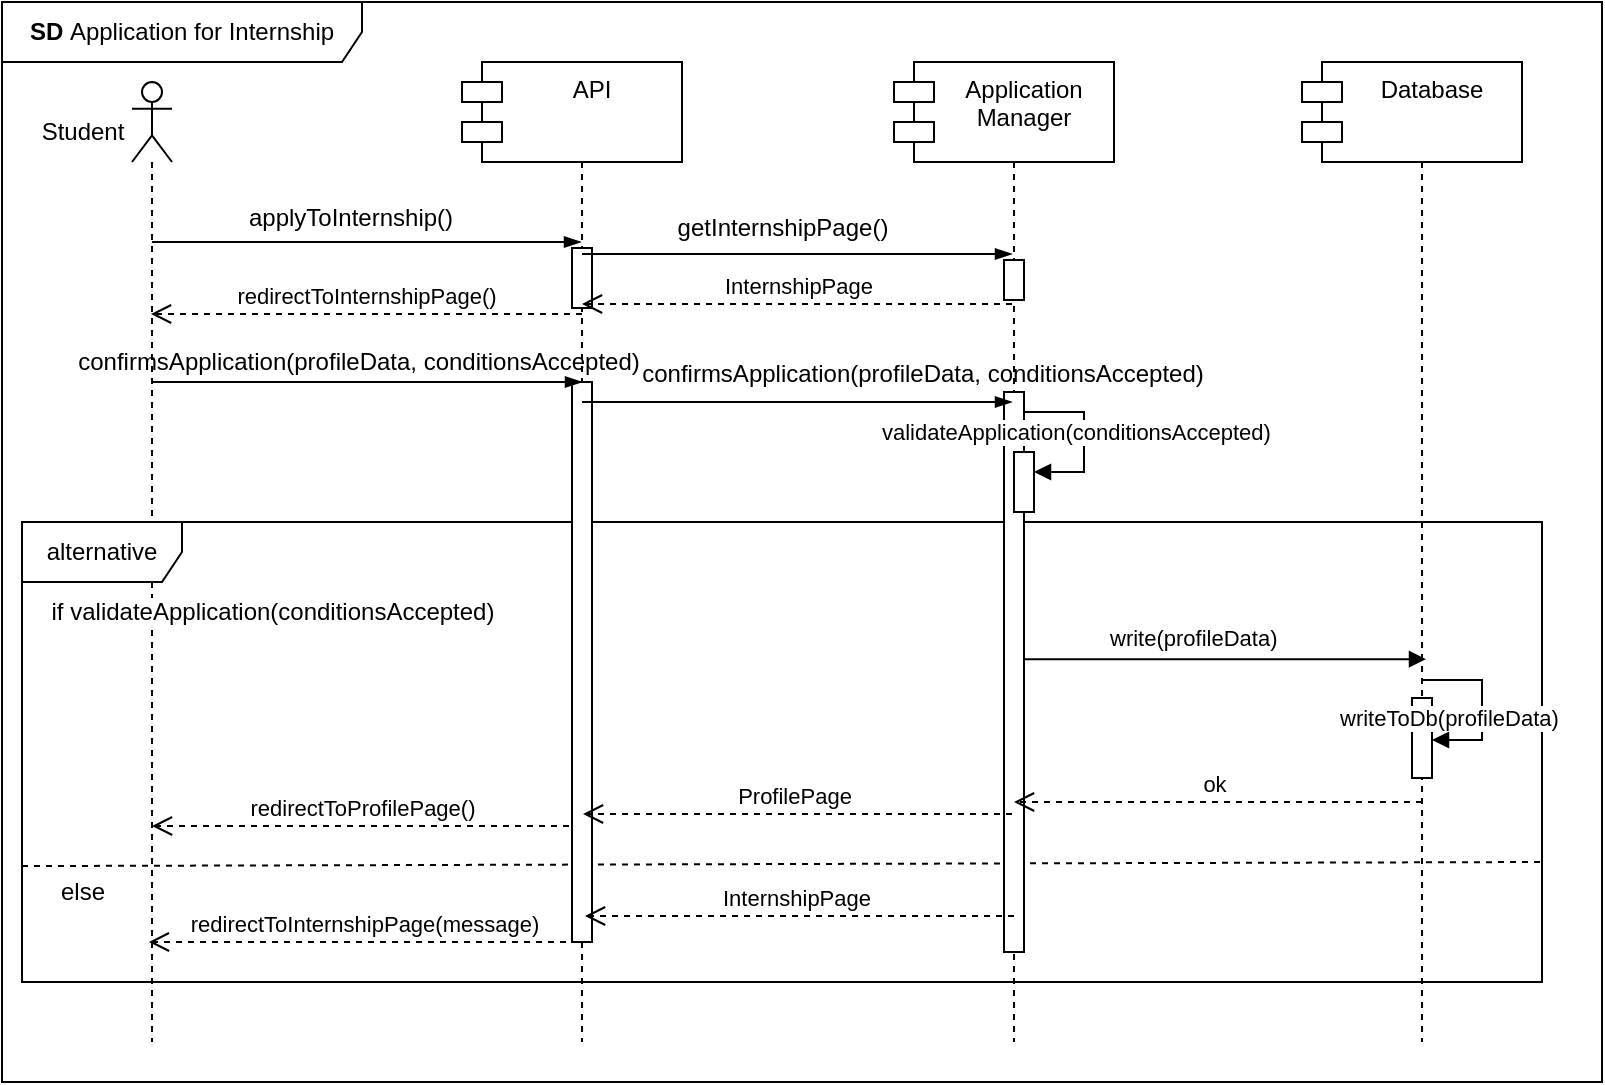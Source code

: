 <mxfile version="25.0.3">
  <diagram name="Page-1" id="2YBvvXClWsGukQMizWep">
    <mxGraphModel dx="892" dy="601" grid="1" gridSize="10" guides="1" tooltips="1" connect="1" arrows="1" fold="1" page="1" pageScale="1" pageWidth="850" pageHeight="1100" math="0" shadow="0">
      <root>
        <mxCell id="0" />
        <mxCell id="1" parent="0" />
        <mxCell id="D38OKHqPYw2myRERGLZU-6" value=":Object" style="shape=umlLifeline;perimeter=lifelinePerimeter;whiteSpace=wrap;html=1;container=1;dropTarget=0;collapsible=0;recursiveResize=0;outlineConnect=0;portConstraint=eastwest;newEdgeStyle={&quot;curved&quot;:0,&quot;rounded&quot;:0};" vertex="1" parent="1">
          <mxGeometry x="536" y="40" width="100" height="480" as="geometry" />
        </mxCell>
        <mxCell id="D38OKHqPYw2myRERGLZU-23" value="" style="html=1;points=[[0,0,0,0,5],[0,1,0,0,-5],[1,0,0,0,5],[1,1,0,0,-5]];perimeter=orthogonalPerimeter;outlineConnect=0;targetShapes=umlLifeline;portConstraint=eastwest;newEdgeStyle={&quot;curved&quot;:0,&quot;rounded&quot;:0};" vertex="1" parent="D38OKHqPYw2myRERGLZU-6">
          <mxGeometry x="45" y="89" width="10" height="20" as="geometry" />
        </mxCell>
        <mxCell id="CObYJEAy56xA2G8EUnc1-1" value="S&amp;amp;C" style="shape=umlLifeline;perimeter=lifelinePerimeter;whiteSpace=wrap;html=1;container=1;dropTarget=0;collapsible=0;recursiveResize=0;outlineConnect=0;portConstraint=eastwest;newEdgeStyle={&quot;edgeStyle&quot;:&quot;elbowEdgeStyle&quot;,&quot;elbow&quot;:&quot;vertical&quot;,&quot;curved&quot;:0,&quot;rounded&quot;:0};" parent="1" vertex="1">
          <mxGeometry x="320" y="40" width="100" height="480" as="geometry" />
        </mxCell>
        <mxCell id="CObYJEAy56xA2G8EUnc1-6" value="" style="shape=umlLifeline;perimeter=lifelinePerimeter;whiteSpace=wrap;html=1;container=1;dropTarget=0;collapsible=0;recursiveResize=0;outlineConnect=0;portConstraint=eastwest;newEdgeStyle={&quot;curved&quot;:0,&quot;rounded&quot;:0};participant=umlActor;" parent="1" vertex="1">
          <mxGeometry x="145" y="40" width="20" height="480" as="geometry" />
        </mxCell>
        <mxCell id="CObYJEAy56xA2G8EUnc1-7" value="Student" style="text;html=1;align=center;verticalAlign=middle;resizable=0;points=[];autosize=1;strokeColor=none;fillColor=none;" parent="1" vertex="1">
          <mxGeometry x="90" y="50" width="60" height="30" as="geometry" />
        </mxCell>
        <mxCell id="CObYJEAy56xA2G8EUnc1-9" value="applyToInternship()" style="text;html=1;align=center;verticalAlign=middle;resizable=0;points=[];autosize=1;strokeColor=none;fillColor=none;" parent="1" vertex="1">
          <mxGeometry x="189" y="93" width="130" height="30" as="geometry" />
        </mxCell>
        <mxCell id="CObYJEAy56xA2G8EUnc1-14" value="alternative" style="shape=umlFrame;whiteSpace=wrap;html=1;pointerEvents=0;width=80;height=30;" parent="1" vertex="1">
          <mxGeometry x="90" y="260" width="760" height="230" as="geometry" />
        </mxCell>
        <mxCell id="CObYJEAy56xA2G8EUnc1-15" value="&lt;b&gt;SD&lt;/b&gt;&amp;nbsp;Application for Internship" style="shape=umlFrame;whiteSpace=wrap;html=1;pointerEvents=0;width=180;height=30;" parent="1" vertex="1">
          <mxGeometry x="80" width="800" height="540" as="geometry" />
        </mxCell>
        <mxCell id="CObYJEAy56xA2G8EUnc1-17" value="" style="endArrow=none;dashed=1;html=1;rounded=0;exitX=0;exitY=0.748;exitDx=0;exitDy=0;exitPerimeter=0;" parent="1" edge="1" source="CObYJEAy56xA2G8EUnc1-14">
          <mxGeometry width="50" height="50" relative="1" as="geometry">
            <mxPoint x="100.0" y="430" as="sourcePoint" />
            <mxPoint x="850" y="430" as="targetPoint" />
          </mxGeometry>
        </mxCell>
        <mxCell id="CObYJEAy56xA2G8EUnc1-19" value="else" style="text;html=1;align=center;verticalAlign=middle;resizable=0;points=[];autosize=1;strokeColor=none;fillColor=none;" parent="1" vertex="1">
          <mxGeometry x="95" y="430" width="50" height="30" as="geometry" />
        </mxCell>
        <mxCell id="CObYJEAy56xA2G8EUnc1-20" value="if validateApplication(conditionsAccepted)" style="text;html=1;align=center;verticalAlign=middle;resizable=0;points=[];autosize=1;strokeColor=none;fillColor=none;labelBackgroundColor=default;" parent="1" vertex="1">
          <mxGeometry x="95" y="290" width="240" height="30" as="geometry" />
        </mxCell>
        <mxCell id="CObYJEAy56xA2G8EUnc1-24" value="redirectToInternshipPage(message)" style="html=1;verticalAlign=bottom;endArrow=open;dashed=1;endSize=8;curved=0;rounded=0;" parent="1" edge="1">
          <mxGeometry x="-0.003" relative="1" as="geometry">
            <mxPoint x="368.0" y="470" as="sourcePoint" />
            <mxPoint x="153.444" y="470" as="targetPoint" />
            <mxPoint as="offset" />
          </mxGeometry>
        </mxCell>
        <mxCell id="HJIBpvxVfIBrpGYPyr1l-3" value="redirectToInternshipPage()" style="html=1;verticalAlign=bottom;endArrow=open;dashed=1;endSize=8;curved=0;rounded=0;" parent="1" edge="1">
          <mxGeometry relative="1" as="geometry">
            <mxPoint x="370" y="156" as="sourcePoint" />
            <mxPoint x="154.5" y="156" as="targetPoint" />
            <Array as="points">
              <mxPoint x="280.5" y="156" />
            </Array>
          </mxGeometry>
        </mxCell>
        <mxCell id="HJIBpvxVfIBrpGYPyr1l-5" value="confirmsApplication(profileData, conditionsAccepted)" style="text;html=1;align=center;verticalAlign=middle;resizable=0;points=[];autosize=1;strokeColor=none;fillColor=none;" parent="1" vertex="1">
          <mxGeometry x="108" y="165" width="300" height="30" as="geometry" />
        </mxCell>
        <mxCell id="HJIBpvxVfIBrpGYPyr1l-6" value="redirectToProfilePage()" style="html=1;verticalAlign=bottom;endArrow=open;dashed=1;endSize=8;curved=0;rounded=0;" parent="1" edge="1">
          <mxGeometry x="0.021" relative="1" as="geometry">
            <mxPoint x="369.5" y="412" as="sourcePoint" />
            <mxPoint x="155" y="412" as="targetPoint" />
            <Array as="points">
              <mxPoint x="296.5" y="412" />
              <mxPoint x="160" y="412" />
            </Array>
            <mxPoint as="offset" />
          </mxGeometry>
        </mxCell>
        <mxCell id="9wymKoMhJ7wCNrpig5R5-1" value="" style="html=1;points=[[0,0,0,0,5],[0,1,0,0,-5],[1,0,0,0,5],[1,1,0,0,-5]];perimeter=orthogonalPerimeter;outlineConnect=0;targetShapes=umlLifeline;portConstraint=eastwest;newEdgeStyle={&quot;curved&quot;:0,&quot;rounded&quot;:0};" parent="1" vertex="1">
          <mxGeometry x="365" y="123" width="10" height="30" as="geometry" />
        </mxCell>
        <mxCell id="CObYJEAy56xA2G8EUnc1-8" value="" style="edgeStyle=elbowEdgeStyle;fontSize=12;html=1;endArrow=blockThin;endFill=1;rounded=0;" parent="1" source="CObYJEAy56xA2G8EUnc1-6" target="CObYJEAy56xA2G8EUnc1-1" edge="1">
          <mxGeometry width="160" relative="1" as="geometry">
            <mxPoint x="190" y="120" as="sourcePoint" />
            <mxPoint x="369.5" y="180" as="targetPoint" />
            <Array as="points">
              <mxPoint x="270" y="120" />
            </Array>
          </mxGeometry>
        </mxCell>
        <mxCell id="9wymKoMhJ7wCNrpig5R5-2" value="" style="html=1;points=[[0,0,0,0,5],[0,1,0,0,-5],[1,0,0,0,5],[1,1,0,0,-5]];perimeter=orthogonalPerimeter;outlineConnect=0;targetShapes=umlLifeline;portConstraint=eastwest;newEdgeStyle={&quot;curved&quot;:0,&quot;rounded&quot;:0};" parent="1" vertex="1">
          <mxGeometry x="365" y="190" width="10" height="280" as="geometry" />
        </mxCell>
        <mxCell id="HJIBpvxVfIBrpGYPyr1l-8" value="" style="edgeStyle=elbowEdgeStyle;fontSize=12;html=1;endArrow=blockThin;endFill=1;rounded=0;elbow=vertical;" parent="1" edge="1">
          <mxGeometry width="160" relative="1" as="geometry">
            <mxPoint x="155" y="190" as="sourcePoint" />
            <mxPoint x="370" y="190" as="targetPoint" />
            <Array as="points">
              <mxPoint x="270" y="190" />
            </Array>
          </mxGeometry>
        </mxCell>
        <mxCell id="HJIBpvxVfIBrpGYPyr1l-17" value="write(profileData)" style="html=1;align=left;spacingLeft=2;endArrow=block;rounded=0;edgeStyle=orthogonalEdgeStyle;curved=0;rounded=0;" parent="1" edge="1">
          <mxGeometry x="-0.573" y="11" relative="1" as="geometry">
            <mxPoint x="586" y="328.567" as="sourcePoint" />
            <Array as="points">
              <mxPoint x="601" y="328.61" />
              <mxPoint x="601" y="328.61" />
            </Array>
            <mxPoint as="offset" />
            <mxPoint x="792" y="328.567" as="targetPoint" />
          </mxGeometry>
        </mxCell>
        <mxCell id="D38OKHqPYw2myRERGLZU-1" value="API" style="shape=module;align=left;spacingLeft=20;align=center;verticalAlign=top;whiteSpace=wrap;html=1;" vertex="1" parent="1">
          <mxGeometry x="310" y="30" width="110" height="50" as="geometry" />
        </mxCell>
        <mxCell id="D38OKHqPYw2myRERGLZU-3" value="Application&lt;div&gt;Manager&lt;/div&gt;" style="shape=module;align=left;spacingLeft=20;align=center;verticalAlign=top;whiteSpace=wrap;html=1;" vertex="1" parent="1">
          <mxGeometry x="526" y="30" width="110" height="50" as="geometry" />
        </mxCell>
        <mxCell id="D38OKHqPYw2myRERGLZU-4" value="" style="edgeStyle=elbowEdgeStyle;fontSize=12;html=1;endArrow=blockThin;endFill=1;rounded=0;" edge="1" parent="1">
          <mxGeometry width="160" relative="1" as="geometry">
            <mxPoint x="370" y="126" as="sourcePoint" />
            <mxPoint x="585" y="126" as="targetPoint" />
            <Array as="points">
              <mxPoint x="485" y="126" />
            </Array>
          </mxGeometry>
        </mxCell>
        <mxCell id="D38OKHqPYw2myRERGLZU-7" value="InternshipPage" style="html=1;verticalAlign=bottom;endArrow=open;dashed=1;endSize=8;curved=0;rounded=0;" edge="1" parent="1">
          <mxGeometry relative="1" as="geometry">
            <mxPoint x="585" y="151" as="sourcePoint" />
            <mxPoint x="370" y="151" as="targetPoint" />
            <Array as="points">
              <mxPoint x="495.5" y="151" />
            </Array>
          </mxGeometry>
        </mxCell>
        <mxCell id="D38OKHqPYw2myRERGLZU-8" value="getInternshipPage()" style="text;html=1;align=center;verticalAlign=middle;resizable=0;points=[];autosize=1;strokeColor=none;fillColor=none;" vertex="1" parent="1">
          <mxGeometry x="405" y="98" width="130" height="30" as="geometry" />
        </mxCell>
        <mxCell id="D38OKHqPYw2myRERGLZU-9" value="" style="html=1;points=[[0,0,0,0,5],[0,1,0,0,-5],[1,0,0,0,5],[1,1,0,0,-5]];perimeter=orthogonalPerimeter;outlineConnect=0;targetShapes=umlLifeline;portConstraint=eastwest;newEdgeStyle={&quot;curved&quot;:0,&quot;rounded&quot;:0};" vertex="1" parent="1">
          <mxGeometry x="581" y="195" width="10" height="280" as="geometry" />
        </mxCell>
        <mxCell id="D38OKHqPYw2myRERGLZU-13" value="" style="edgeStyle=elbowEdgeStyle;fontSize=12;html=1;endArrow=blockThin;endFill=1;rounded=0;elbow=vertical;" edge="1" parent="1">
          <mxGeometry width="160" relative="1" as="geometry">
            <mxPoint x="370" y="200" as="sourcePoint" />
            <mxPoint x="585" y="200" as="targetPoint" />
            <Array as="points">
              <mxPoint x="485" y="200" />
            </Array>
          </mxGeometry>
        </mxCell>
        <mxCell id="D38OKHqPYw2myRERGLZU-14" value="confirmsApplication(profileData, conditionsAccepted)" style="text;html=1;align=center;verticalAlign=middle;resizable=0;points=[];autosize=1;strokeColor=none;fillColor=none;" vertex="1" parent="1">
          <mxGeometry x="390" y="171" width="300" height="30" as="geometry" />
        </mxCell>
        <mxCell id="HJIBpvxVfIBrpGYPyr1l-12" value="" style="html=1;points=[[0,0,0,0,5],[0,1,0,0,-5],[1,0,0,0,5],[1,1,0,0,-5]];perimeter=orthogonalPerimeter;outlineConnect=0;targetShapes=umlLifeline;portConstraint=eastwest;newEdgeStyle={&quot;curved&quot;:0,&quot;rounded&quot;:0};" parent="1" vertex="1">
          <mxGeometry x="586" y="225" width="10" height="30" as="geometry" />
        </mxCell>
        <mxCell id="HJIBpvxVfIBrpGYPyr1l-13" value="validateApplication(conditionsAccepted)" style="html=1;align=left;spacingLeft=2;endArrow=block;rounded=0;edgeStyle=orthogonalEdgeStyle;curved=0;rounded=0;" parent="1" edge="1">
          <mxGeometry x="-1" y="-76" relative="1" as="geometry">
            <mxPoint x="591" y="205" as="sourcePoint" />
            <Array as="points">
              <mxPoint x="621" y="205" />
              <mxPoint x="621" y="235" />
            </Array>
            <mxPoint x="-75" y="-66" as="offset" />
            <mxPoint x="596" y="235" as="targetPoint" />
          </mxGeometry>
        </mxCell>
        <mxCell id="D38OKHqPYw2myRERGLZU-15" value=":Object" style="shape=umlLifeline;perimeter=lifelinePerimeter;whiteSpace=wrap;html=1;container=1;dropTarget=0;collapsible=0;recursiveResize=0;outlineConnect=0;portConstraint=eastwest;newEdgeStyle={&quot;curved&quot;:0,&quot;rounded&quot;:0};" vertex="1" parent="1">
          <mxGeometry x="740" y="40" width="100" height="480" as="geometry" />
        </mxCell>
        <mxCell id="D38OKHqPYw2myRERGLZU-16" value="" style="html=1;points=[[0,0,0,0,5],[0,1,0,0,-5],[1,0,0,0,5],[1,1,0,0,-5]];perimeter=orthogonalPerimeter;outlineConnect=0;targetShapes=umlLifeline;portConstraint=eastwest;newEdgeStyle={&quot;curved&quot;:0,&quot;rounded&quot;:0};" vertex="1" parent="D38OKHqPYw2myRERGLZU-15">
          <mxGeometry x="45" y="308" width="10" height="40" as="geometry" />
        </mxCell>
        <mxCell id="D38OKHqPYw2myRERGLZU-17" value="writeToDb(profileData)" style="html=1;align=left;spacingLeft=2;endArrow=block;rounded=0;edgeStyle=orthogonalEdgeStyle;curved=0;rounded=0;" edge="1" parent="D38OKHqPYw2myRERGLZU-15">
          <mxGeometry x="-1" y="-49" relative="1" as="geometry">
            <mxPoint x="50" y="299.03" as="sourcePoint" />
            <Array as="points">
              <mxPoint x="80" y="329.03" />
            </Array>
            <mxPoint x="55" y="329" as="targetPoint" />
            <mxPoint x="-45" y="-30" as="offset" />
          </mxGeometry>
        </mxCell>
        <mxCell id="D38OKHqPYw2myRERGLZU-2" value="Database" style="shape=module;align=left;spacingLeft=20;align=center;verticalAlign=top;whiteSpace=wrap;html=1;" vertex="1" parent="1">
          <mxGeometry x="730" y="30" width="110" height="50" as="geometry" />
        </mxCell>
        <mxCell id="D38OKHqPYw2myRERGLZU-19" value="ok" style="html=1;verticalAlign=bottom;endArrow=open;dashed=1;endSize=8;curved=0;rounded=0;" edge="1" parent="1">
          <mxGeometry x="0.021" relative="1" as="geometry">
            <mxPoint x="790" y="400" as="sourcePoint" />
            <mxPoint x="586" y="400" as="targetPoint" />
            <Array as="points">
              <mxPoint x="727.5" y="400" />
              <mxPoint x="591" y="400" />
            </Array>
            <mxPoint as="offset" />
          </mxGeometry>
        </mxCell>
        <mxCell id="D38OKHqPYw2myRERGLZU-21" value="ProfilePage" style="html=1;verticalAlign=bottom;endArrow=open;dashed=1;endSize=8;curved=0;rounded=0;" edge="1" parent="1">
          <mxGeometry x="0.021" relative="1" as="geometry">
            <mxPoint x="585" y="406" as="sourcePoint" />
            <mxPoint x="370.5" y="406" as="targetPoint" />
            <Array as="points">
              <mxPoint x="512" y="406" />
              <mxPoint x="375.5" y="406" />
            </Array>
            <mxPoint as="offset" />
          </mxGeometry>
        </mxCell>
        <mxCell id="D38OKHqPYw2myRERGLZU-22" value="InternshipPage" style="html=1;verticalAlign=bottom;endArrow=open;dashed=1;endSize=8;curved=0;rounded=0;" edge="1" parent="1">
          <mxGeometry x="0.021" relative="1" as="geometry">
            <mxPoint x="586" y="457" as="sourcePoint" />
            <mxPoint x="371.5" y="457" as="targetPoint" />
            <Array as="points">
              <mxPoint x="513" y="457" />
              <mxPoint x="376.5" y="457" />
            </Array>
            <mxPoint as="offset" />
          </mxGeometry>
        </mxCell>
      </root>
    </mxGraphModel>
  </diagram>
</mxfile>
